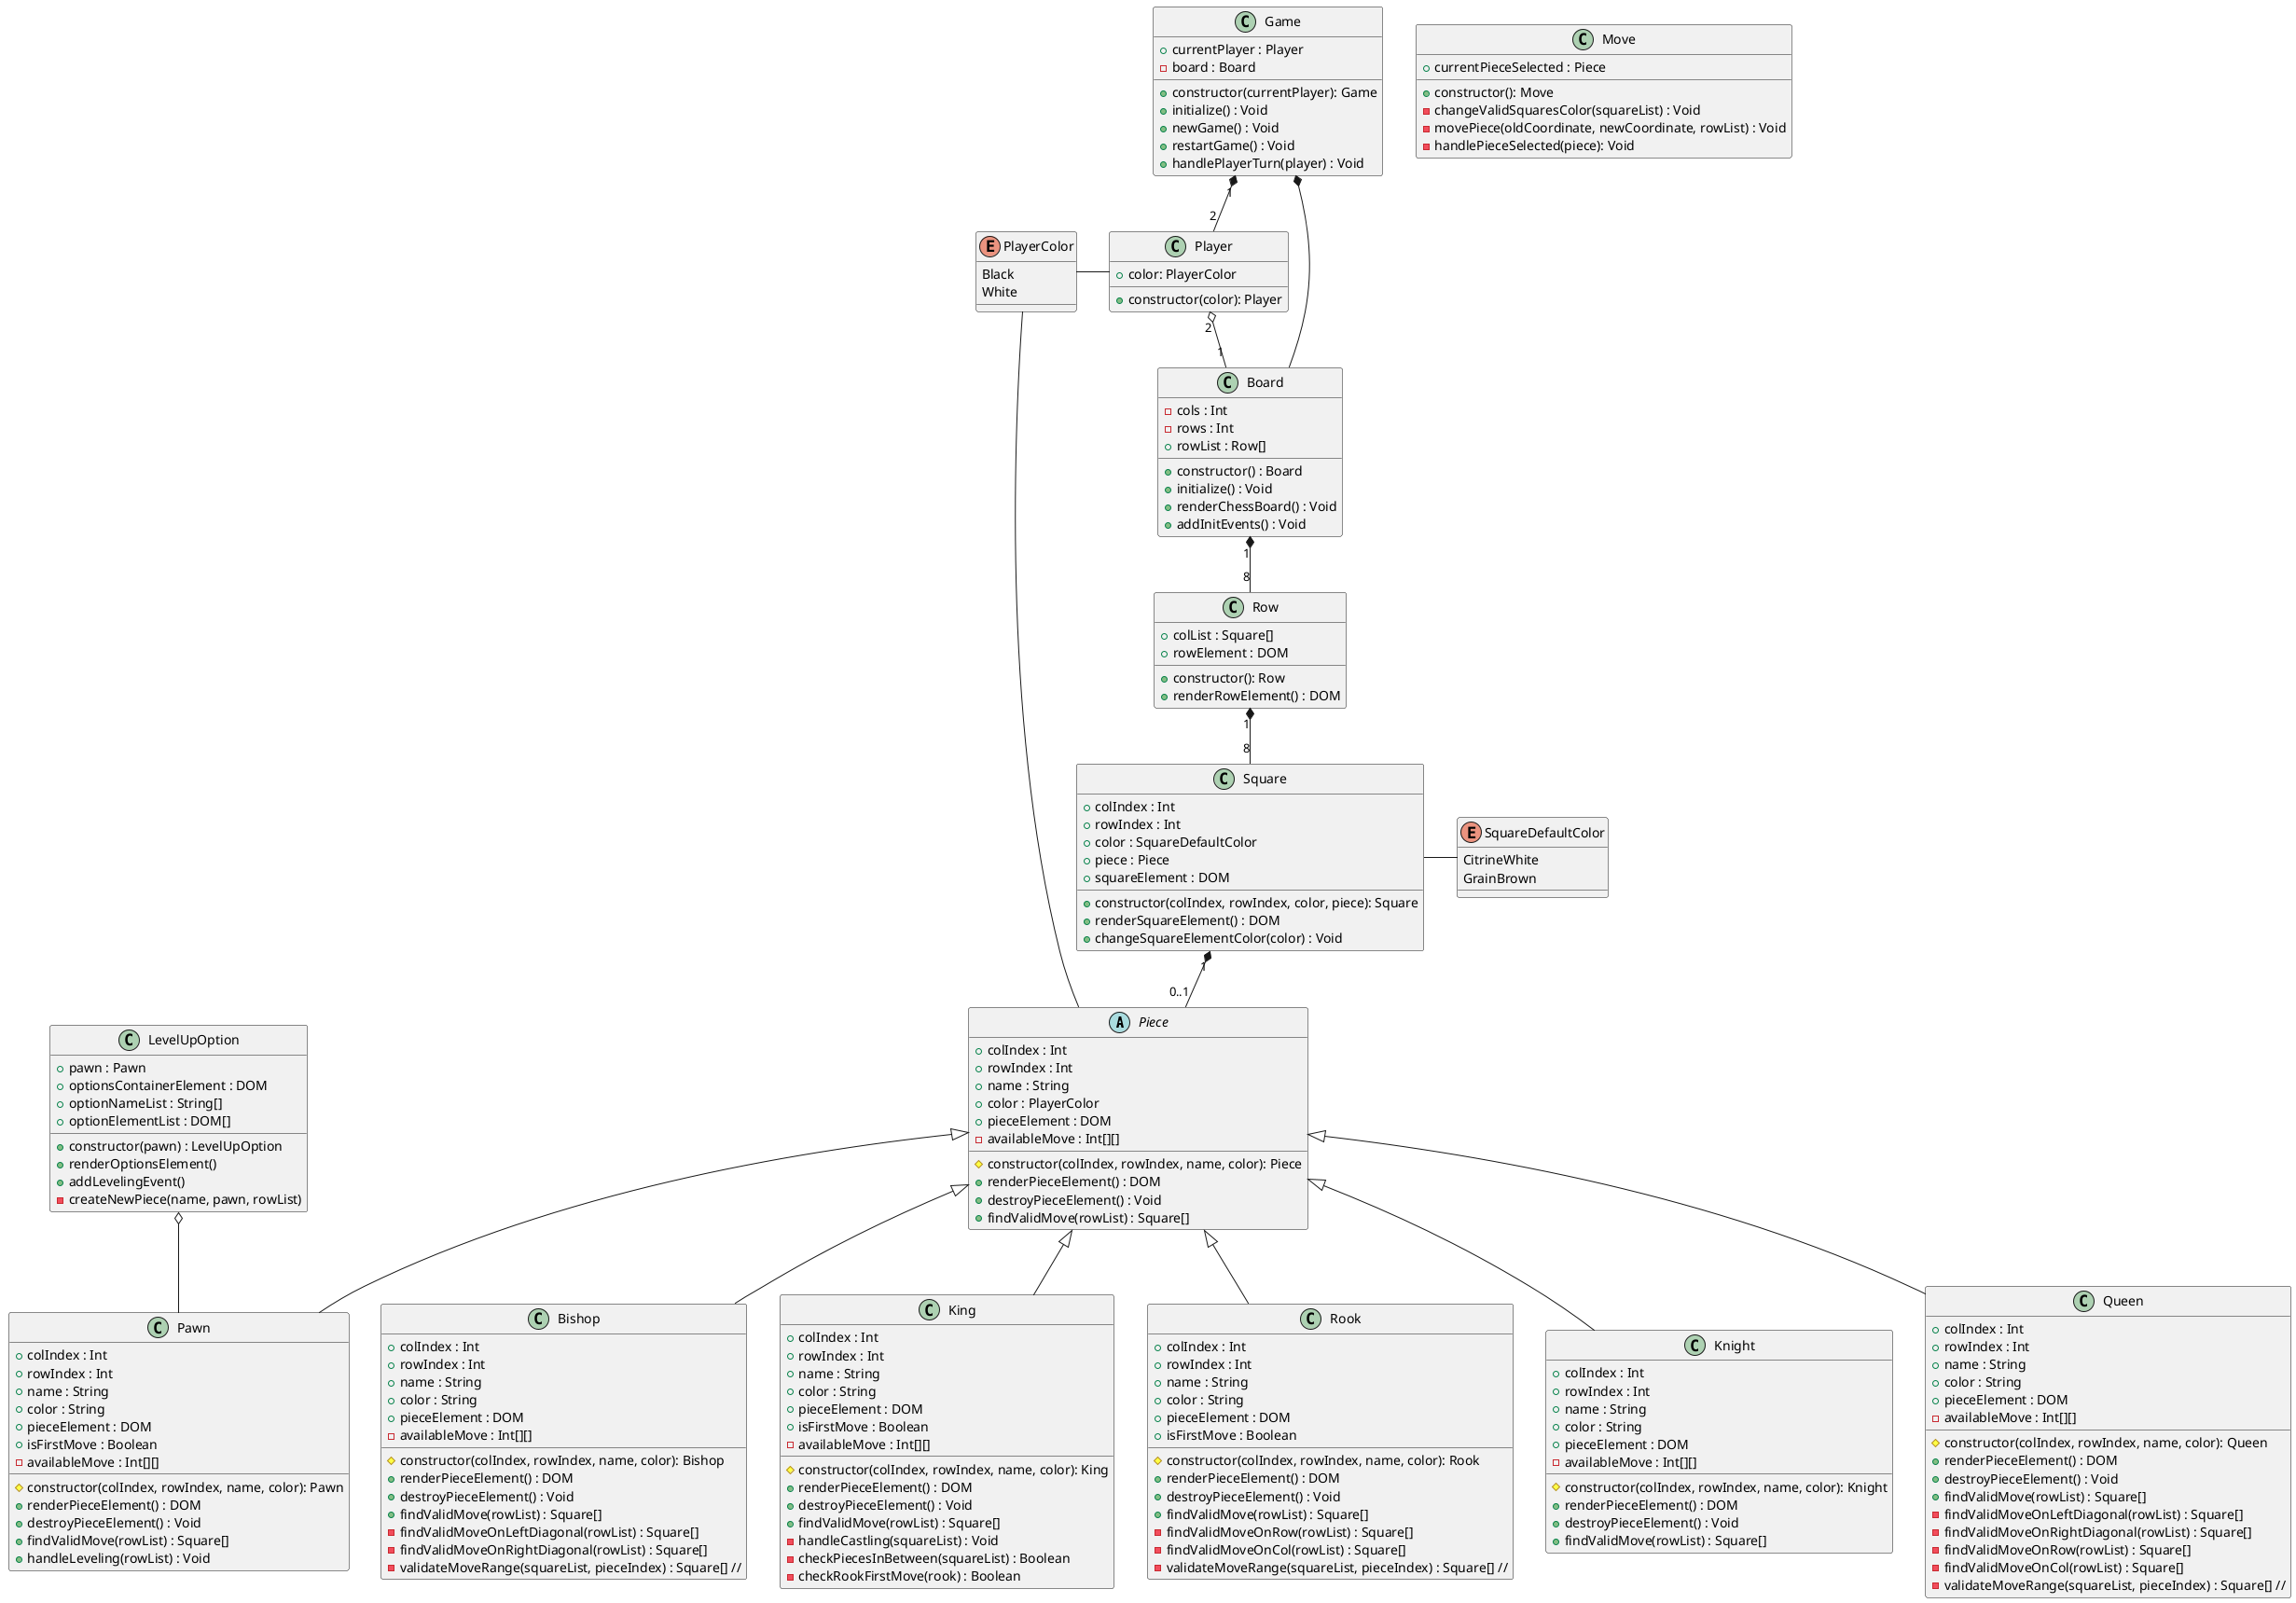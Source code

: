 @startuml class
abstract class Piece {
    + colIndex : Int
    + rowIndex : Int
    + name : String
    + color : PlayerColor
    + pieceElement : DOM
    - availableMove : Int[][]

    # constructor(colIndex, rowIndex, name, color): Piece
    + renderPieceElement() : DOM
    + destroyPieceElement() : Void
    + findValidMove(rowList) : Square[]
}

class Pawn {
    + colIndex : Int
    + rowIndex : Int
    + name : String
    + color : String
    + pieceElement : DOM
    + isFirstMove : Boolean
    - availableMove : Int[][]

    # constructor(colIndex, rowIndex, name, color): Pawn
    + renderPieceElement() : DOM
    + destroyPieceElement() : Void
    + findValidMove(rowList) : Square[]
    + handleLeveling(rowList) : Void
}

class Bishop {
    + colIndex : Int
    + rowIndex : Int
    + name : String
    + color : String
    + pieceElement : DOM
    - availableMove : Int[][]

    # constructor(colIndex, rowIndex, name, color): Bishop
    + renderPieceElement() : DOM
    + destroyPieceElement() : Void
    + findValidMove(rowList) : Square[]
    - findValidMoveOnLeftDiagonal(rowList) : Square[]
    - findValidMoveOnRightDiagonal(rowList) : Square[]  
    - validateMoveRange(squareList, pieceIndex) : Square[] //

}

class King {
    + colIndex : Int
    + rowIndex : Int
    + name : String
    + color : String
    + pieceElement : DOM
    + isFirstMove : Boolean
    - availableMove : Int[][]

    # constructor(colIndex, rowIndex, name, color): King
    + renderPieceElement() : DOM
    + destroyPieceElement() : Void
    + findValidMove(rowList) : Square[]
    - handleCastling(squareList) : Void
    - checkPiecesInBetween(squareList) : Boolean
    - checkRookFirstMove(rook) : Boolean
}

class Rook {
    + colIndex : Int
    + rowIndex : Int
    + name : String
    + color : String
    + pieceElement : DOM
    + isFirstMove : Boolean
    
    # constructor(colIndex, rowIndex, name, color): Rook
    + renderPieceElement() : DOM
    + destroyPieceElement() : Void
    + findValidMove(rowList) : Square[]
    - findValidMoveOnRow(rowList) : Square[]
    - findValidMoveOnCol(rowList) : Square[]
    - validateMoveRange(squareList, pieceIndex) : Square[] //
}

class Knight {
    + colIndex : Int
    + rowIndex : Int
    + name : String
    + color : String
    + pieceElement : DOM
    - availableMove : Int[][]

    # constructor(colIndex, rowIndex, name, color): Knight
    + renderPieceElement() : DOM
    + destroyPieceElement() : Void
    + findValidMove(rowList) : Square[]
}

class Queen {
    + colIndex : Int
    + rowIndex : Int
    + name : String
    + color : String
    + pieceElement : DOM
    - availableMove : Int[][]

    # constructor(colIndex, rowIndex, name, color): Queen
    + renderPieceElement() : DOM
    + destroyPieceElement() : Void
    + findValidMove(rowList) : Square[]
    - findValidMoveOnLeftDiagonal(rowList) : Square[]
    - findValidMoveOnRightDiagonal(rowList) : Square[]  
    - findValidMoveOnRow(rowList) : Square[]
    - findValidMoveOnCol(rowList) : Square[]
    - validateMoveRange(squareList, pieceIndex) : Square[] //
}

class Square {
    + colIndex : Int
    + rowIndex : Int
    + color : SquareDefaultColor
    + piece : Piece
    + squareElement : DOM

    + constructor(colIndex, rowIndex, color, piece): Square
    + renderSquareElement() : DOM
    + changeSquareElementColor(color) : Void
}

class Row {
    + colList : Square[]
    + rowElement : DOM

    + constructor(): Row
    + renderRowElement() : DOM
}

class Board {
    - cols : Int
    - rows : Int
    + rowList : Row[]

    + constructor() : Board
    + initialize() : Void
    + renderChessBoard() : Void
    + addInitEvents() : Void
}

class Game {
    + currentPlayer : Player
    - board : Board

    + constructor(currentPlayer): Game
    + initialize() : Void
    + newGame() : Void
    + restartGame() : Void
    + handlePlayerTurn(player) : Void
}

class Player {
    + color: PlayerColor

    + constructor(color): Player
}

class LevelUpOption {
    + pawn : Pawn
    + optionsContainerElement : DOM
    + optionNameList : String[]
    + optionElementList : DOM[]

    + constructor(pawn) : LevelUpOption
    + renderOptionsElement()
    + addLevelingEvent()
    - createNewPiece(name, pawn, rowList)
}

class Move {
    + currentPieceSelected : Piece
    
    + constructor(): Move
    - changeValidSquaresColor(squareList) : Void
    - movePiece(oldCoordinate, newCoordinate, rowList) : Void
    - handlePieceSelected(piece): Void
}

enum PlayerColor {
    Black
    White
}

enum SquareDefaultColor {
    CitrineWhite
    GrainBrown
}

Piece <|-- Pawn
Piece <|-- Bishop
Piece <|-- King
Piece <|-- Rook
Piece <|-- Knight
Piece <|-- Queen
LevelUpOption o-- Pawn

Game "1" *-- "2" Player
Game *-- Board
Player "2" o-- "1" Board
Board "1" *-- "8" Row
Row "1" *-- "8" Square
Square "1" *-- "0..1"Piece

PlayerColor - Player
Square - SquareDefaultColor
PlayerColor - Piece
@enduml